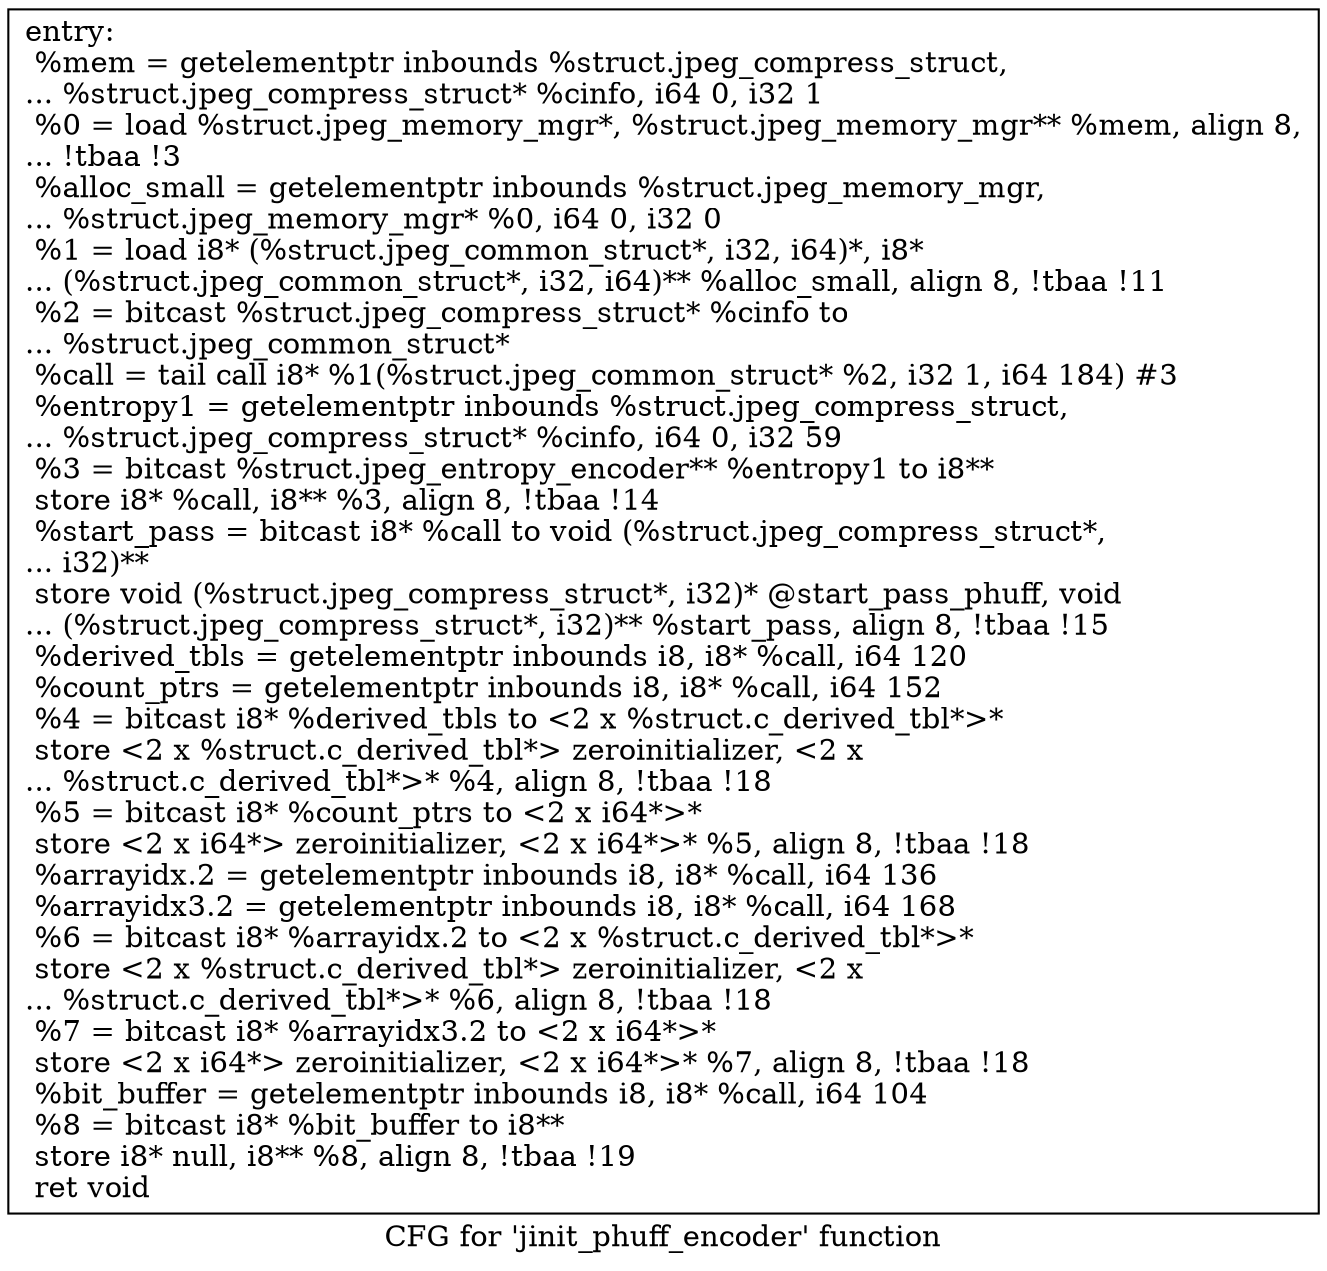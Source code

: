 digraph "CFG for 'jinit_phuff_encoder' function" {
	label="CFG for 'jinit_phuff_encoder' function";

	Node0x55af710 [shape=record,label="{entry:\l  %mem = getelementptr inbounds %struct.jpeg_compress_struct,\l... %struct.jpeg_compress_struct* %cinfo, i64 0, i32 1\l  %0 = load %struct.jpeg_memory_mgr*, %struct.jpeg_memory_mgr** %mem, align 8,\l... !tbaa !3\l  %alloc_small = getelementptr inbounds %struct.jpeg_memory_mgr,\l... %struct.jpeg_memory_mgr* %0, i64 0, i32 0\l  %1 = load i8* (%struct.jpeg_common_struct*, i32, i64)*, i8*\l... (%struct.jpeg_common_struct*, i32, i64)** %alloc_small, align 8, !tbaa !11\l  %2 = bitcast %struct.jpeg_compress_struct* %cinfo to\l... %struct.jpeg_common_struct*\l  %call = tail call i8* %1(%struct.jpeg_common_struct* %2, i32 1, i64 184) #3\l  %entropy1 = getelementptr inbounds %struct.jpeg_compress_struct,\l... %struct.jpeg_compress_struct* %cinfo, i64 0, i32 59\l  %3 = bitcast %struct.jpeg_entropy_encoder** %entropy1 to i8**\l  store i8* %call, i8** %3, align 8, !tbaa !14\l  %start_pass = bitcast i8* %call to void (%struct.jpeg_compress_struct*,\l... i32)**\l  store void (%struct.jpeg_compress_struct*, i32)* @start_pass_phuff, void\l... (%struct.jpeg_compress_struct*, i32)** %start_pass, align 8, !tbaa !15\l  %derived_tbls = getelementptr inbounds i8, i8* %call, i64 120\l  %count_ptrs = getelementptr inbounds i8, i8* %call, i64 152\l  %4 = bitcast i8* %derived_tbls to \<2 x %struct.c_derived_tbl*\>*\l  store \<2 x %struct.c_derived_tbl*\> zeroinitializer, \<2 x\l... %struct.c_derived_tbl*\>* %4, align 8, !tbaa !18\l  %5 = bitcast i8* %count_ptrs to \<2 x i64*\>*\l  store \<2 x i64*\> zeroinitializer, \<2 x i64*\>* %5, align 8, !tbaa !18\l  %arrayidx.2 = getelementptr inbounds i8, i8* %call, i64 136\l  %arrayidx3.2 = getelementptr inbounds i8, i8* %call, i64 168\l  %6 = bitcast i8* %arrayidx.2 to \<2 x %struct.c_derived_tbl*\>*\l  store \<2 x %struct.c_derived_tbl*\> zeroinitializer, \<2 x\l... %struct.c_derived_tbl*\>* %6, align 8, !tbaa !18\l  %7 = bitcast i8* %arrayidx3.2 to \<2 x i64*\>*\l  store \<2 x i64*\> zeroinitializer, \<2 x i64*\>* %7, align 8, !tbaa !18\l  %bit_buffer = getelementptr inbounds i8, i8* %call, i64 104\l  %8 = bitcast i8* %bit_buffer to i8**\l  store i8* null, i8** %8, align 8, !tbaa !19\l  ret void\l}"];
}
